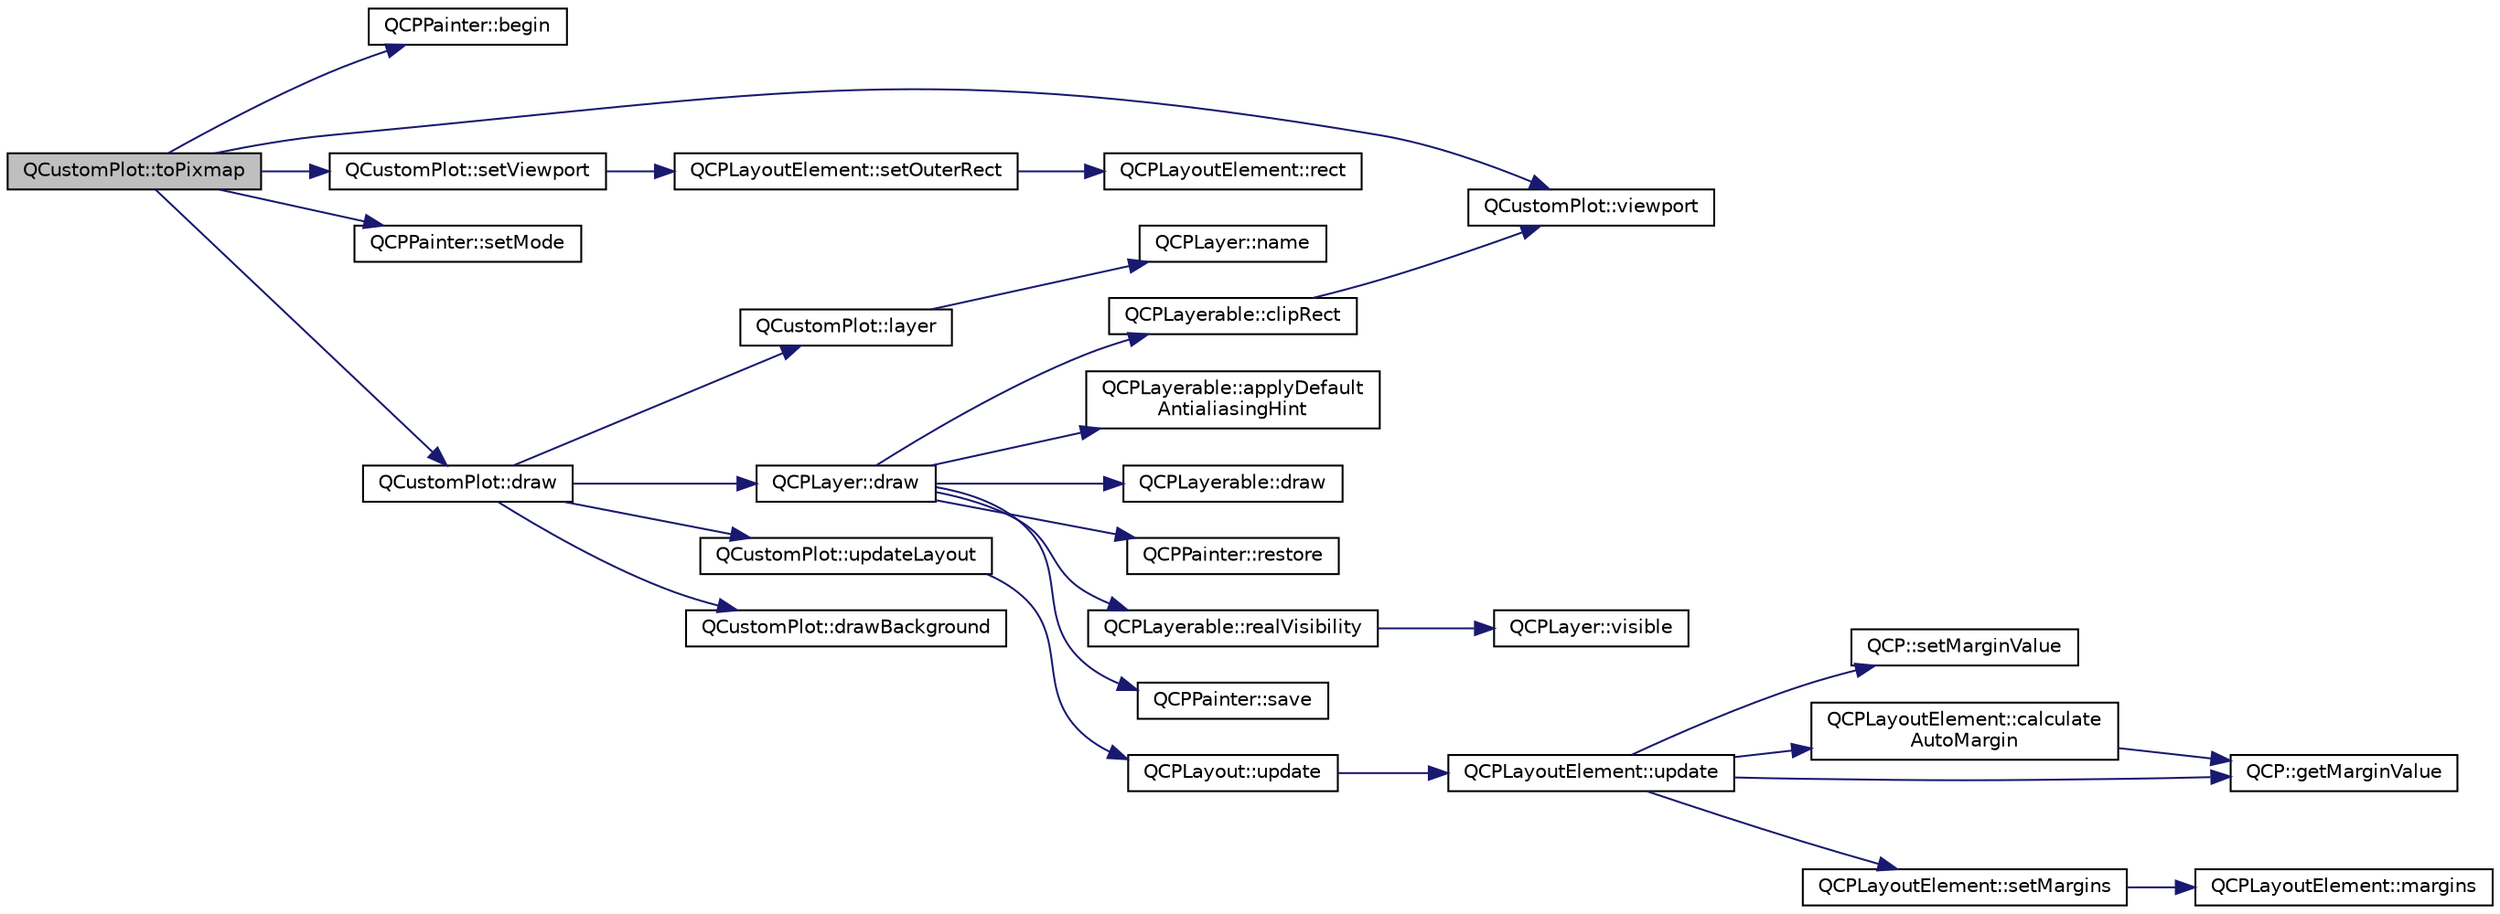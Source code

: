 digraph "QCustomPlot::toPixmap"
{
  edge [fontname="Helvetica",fontsize="10",labelfontname="Helvetica",labelfontsize="10"];
  node [fontname="Helvetica",fontsize="10",shape=record];
  rankdir="LR";
  Node1492 [label="QCustomPlot::toPixmap",height=0.2,width=0.4,color="black", fillcolor="grey75", style="filled", fontcolor="black"];
  Node1492 -> Node1493 [color="midnightblue",fontsize="10",style="solid",fontname="Helvetica"];
  Node1493 [label="QCPPainter::begin",height=0.2,width=0.4,color="black", fillcolor="white", style="filled",URL="$class_q_c_p_painter.html#a0a41146ccd619dceab6e25ec7b46b044"];
  Node1492 -> Node1494 [color="midnightblue",fontsize="10",style="solid",fontname="Helvetica"];
  Node1494 [label="QCustomPlot::viewport",height=0.2,width=0.4,color="black", fillcolor="white", style="filled",URL="$class_q_custom_plot.html#a19842409b18f556b256d05e97fffc670"];
  Node1492 -> Node1495 [color="midnightblue",fontsize="10",style="solid",fontname="Helvetica"];
  Node1495 [label="QCustomPlot::setViewport",height=0.2,width=0.4,color="black", fillcolor="white", style="filled",URL="$class_q_custom_plot.html#a3f9bc4b939dd8aaba9339fd09f273fc4"];
  Node1495 -> Node1496 [color="midnightblue",fontsize="10",style="solid",fontname="Helvetica"];
  Node1496 [label="QCPLayoutElement::setOuterRect",height=0.2,width=0.4,color="black", fillcolor="white", style="filled",URL="$class_q_c_p_layout_element.html#a38975ea13e36de8e53391ce41d94bc0f"];
  Node1496 -> Node1497 [color="midnightblue",fontsize="10",style="solid",fontname="Helvetica"];
  Node1497 [label="QCPLayoutElement::rect",height=0.2,width=0.4,color="black", fillcolor="white", style="filled",URL="$class_q_c_p_layout_element.html#a208effccfe2cca4a0eaf9393e60f2dd4"];
  Node1492 -> Node1498 [color="midnightblue",fontsize="10",style="solid",fontname="Helvetica"];
  Node1498 [label="QCPPainter::setMode",height=0.2,width=0.4,color="black", fillcolor="white", style="filled",URL="$class_q_c_p_painter.html#af6b1f7d2bbc548b10aa55d8b6ad49577"];
  Node1492 -> Node1499 [color="midnightblue",fontsize="10",style="solid",fontname="Helvetica"];
  Node1499 [label="QCustomPlot::draw",height=0.2,width=0.4,color="black", fillcolor="white", style="filled",URL="$class_q_custom_plot.html#ad7a7d878bf050f101a43008e7d8fdb52"];
  Node1499 -> Node1500 [color="midnightblue",fontsize="10",style="solid",fontname="Helvetica"];
  Node1500 [label="QCustomPlot::updateLayout",height=0.2,width=0.4,color="black", fillcolor="white", style="filled",URL="$class_q_custom_plot.html#a6e6693e2c249f65437382ffd93405e04"];
  Node1500 -> Node1501 [color="midnightblue",fontsize="10",style="solid",fontname="Helvetica"];
  Node1501 [label="QCPLayout::update",height=0.2,width=0.4,color="black", fillcolor="white", style="filled",URL="$class_q_c_p_layout.html#a48ecc9c98ea90b547c3e27a931a8f7bd"];
  Node1501 -> Node1502 [color="midnightblue",fontsize="10",style="solid",fontname="Helvetica"];
  Node1502 [label="QCPLayoutElement::update",height=0.2,width=0.4,color="black", fillcolor="white", style="filled",URL="$class_q_c_p_layout_element.html#a929c2ec62e0e0e1d8418eaa802e2af9b"];
  Node1502 -> Node1503 [color="midnightblue",fontsize="10",style="solid",fontname="Helvetica"];
  Node1503 [label="QCP::setMarginValue",height=0.2,width=0.4,color="black", fillcolor="white", style="filled",URL="$namespace_q_c_p.html#afbf6e3084c108f2bb4372107945ee82f"];
  Node1502 -> Node1504 [color="midnightblue",fontsize="10",style="solid",fontname="Helvetica"];
  Node1504 [label="QCPLayoutElement::calculate\lAutoMargin",height=0.2,width=0.4,color="black", fillcolor="white", style="filled",URL="$class_q_c_p_layout_element.html#a005c9f0fe84bc1591a2cf2c46fd477b4"];
  Node1504 -> Node1505 [color="midnightblue",fontsize="10",style="solid",fontname="Helvetica"];
  Node1505 [label="QCP::getMarginValue",height=0.2,width=0.4,color="black", fillcolor="white", style="filled",URL="$namespace_q_c_p.html#a23a2679d3495c444acc26acc61e35b5b"];
  Node1502 -> Node1505 [color="midnightblue",fontsize="10",style="solid",fontname="Helvetica"];
  Node1502 -> Node1506 [color="midnightblue",fontsize="10",style="solid",fontname="Helvetica"];
  Node1506 [label="QCPLayoutElement::setMargins",height=0.2,width=0.4,color="black", fillcolor="white", style="filled",URL="$class_q_c_p_layout_element.html#a8f450b1f3f992ad576fce2c63d8b79cf"];
  Node1506 -> Node1507 [color="midnightblue",fontsize="10",style="solid",fontname="Helvetica"];
  Node1507 [label="QCPLayoutElement::margins",height=0.2,width=0.4,color="black", fillcolor="white", style="filled",URL="$class_q_c_p_layout_element.html#af4ac9450aa2d60863bf3a8ea0c940c9d"];
  Node1499 -> Node1508 [color="midnightblue",fontsize="10",style="solid",fontname="Helvetica"];
  Node1508 [label="QCustomPlot::drawBackground",height=0.2,width=0.4,color="black", fillcolor="white", style="filled",URL="$class_q_custom_plot.html#a05dd52438cee4353b18c1e53a439008d"];
  Node1499 -> Node1509 [color="midnightblue",fontsize="10",style="solid",fontname="Helvetica"];
  Node1509 [label="QCustomPlot::layer",height=0.2,width=0.4,color="black", fillcolor="white", style="filled",URL="$class_q_custom_plot.html#a0a96244e7773b242ef23c32b7bdfb159"];
  Node1509 -> Node1510 [color="midnightblue",fontsize="10",style="solid",fontname="Helvetica"];
  Node1510 [label="QCPLayer::name",height=0.2,width=0.4,color="black", fillcolor="white", style="filled",URL="$class_q_c_p_layer.html#a37806f662b50b588fb1029a14fc5ef50"];
  Node1499 -> Node1511 [color="midnightblue",fontsize="10",style="solid",fontname="Helvetica"];
  Node1511 [label="QCPLayer::draw",height=0.2,width=0.4,color="black", fillcolor="white", style="filled",URL="$class_q_c_p_layer.html#ab831a99c8d30b15ec4533ca341e8813b"];
  Node1511 -> Node1512 [color="midnightblue",fontsize="10",style="solid",fontname="Helvetica"];
  Node1512 [label="QCPLayerable::realVisibility",height=0.2,width=0.4,color="black", fillcolor="white", style="filled",URL="$class_q_c_p_layerable.html#ab054e88f15d485defcb95e7376f119e7"];
  Node1512 -> Node1513 [color="midnightblue",fontsize="10",style="solid",fontname="Helvetica"];
  Node1513 [label="QCPLayer::visible",height=0.2,width=0.4,color="black", fillcolor="white", style="filled",URL="$class_q_c_p_layer.html#ad1cc2d6b32d2abb33c7f449b964e068c"];
  Node1511 -> Node1514 [color="midnightblue",fontsize="10",style="solid",fontname="Helvetica"];
  Node1514 [label="QCPPainter::save",height=0.2,width=0.4,color="black", fillcolor="white", style="filled",URL="$class_q_c_p_painter.html#a8fd6821ee6fecbfa04444c9062912abd"];
  Node1511 -> Node1515 [color="midnightblue",fontsize="10",style="solid",fontname="Helvetica"];
  Node1515 [label="QCPLayerable::clipRect",height=0.2,width=0.4,color="black", fillcolor="white", style="filled",URL="$class_q_c_p_layerable.html#acbcfc9ecc75433747b1978a77b1864b3"];
  Node1515 -> Node1494 [color="midnightblue",fontsize="10",style="solid",fontname="Helvetica"];
  Node1511 -> Node1516 [color="midnightblue",fontsize="10",style="solid",fontname="Helvetica"];
  Node1516 [label="QCPLayerable::applyDefault\lAntialiasingHint",height=0.2,width=0.4,color="black", fillcolor="white", style="filled",URL="$class_q_c_p_layerable.html#afdf83ddc6a265cbf4c89fe99d3d93473"];
  Node1511 -> Node1517 [color="midnightblue",fontsize="10",style="solid",fontname="Helvetica"];
  Node1517 [label="QCPLayerable::draw",height=0.2,width=0.4,color="black", fillcolor="white", style="filled",URL="$class_q_c_p_layerable.html#aecf2f7087482d4b6a78cb2770e5ed12d"];
  Node1511 -> Node1518 [color="midnightblue",fontsize="10",style="solid",fontname="Helvetica"];
  Node1518 [label="QCPPainter::restore",height=0.2,width=0.4,color="black", fillcolor="white", style="filled",URL="$class_q_c_p_painter.html#a64908e6298d5bbd83457dc987cc3a022"];
}
